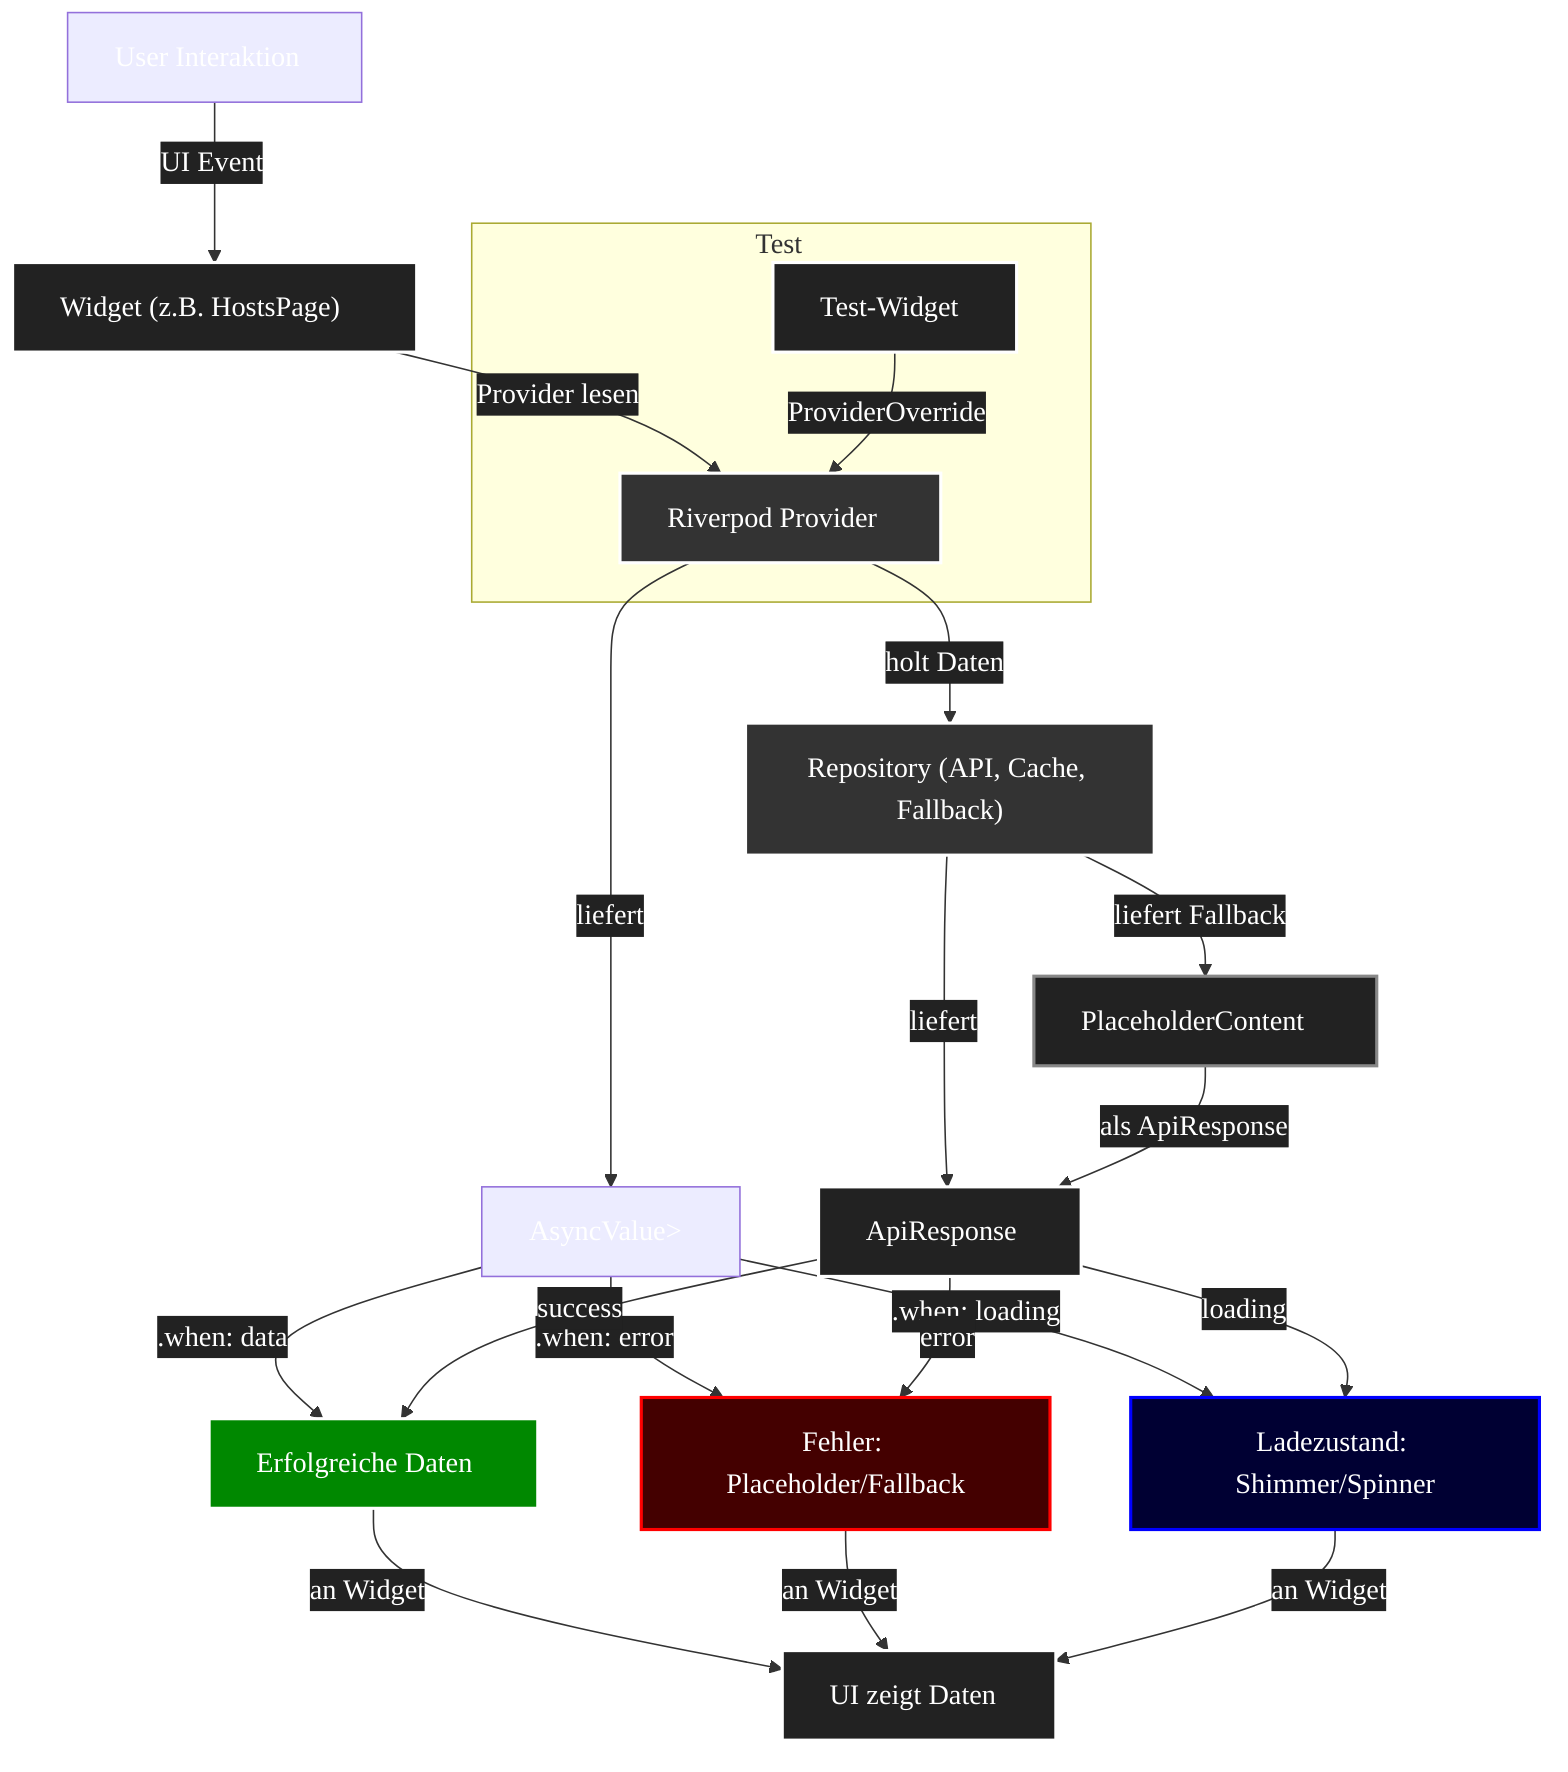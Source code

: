 %%{init: { 'themeVariables': { 'fontSize': '18px', 'fontFamily': 'Inter, Arial, sans-serif', 'fontWeight': 'bold', 'textColor': '#fff', 'nodeTextColor': '#fff', 'edgeLabelBackground':'#222', 'primaryColor': '#222', 'secondaryColor': '#333', 'tertiaryColor': '#444' } } }%%
flowchart TD
    User["User Interaktion"] -->|UI Event| Widget["Widget (z.B. HostsPage)"]
    Widget -->|Provider lesen| Provider["Riverpod Provider"]
    Provider -->|liefert| AsyncValue["AsyncValue<ApiResponse<T>>"]
    AsyncValue -->|.when: loading| Loading["Ladezustand: Shimmer/Spinner"]
    AsyncValue -->|.when: error| Error["Fehler: Placeholder/Fallback"]
    AsyncValue -->|.when: data| Data["Erfolgreiche Daten"]
    Data -->|an Widget| UI["UI zeigt Daten"]
    Error -->|an Widget| UI
    Loading -->|an Widget| UI
    Provider -->|holt Daten| Repository["Repository (API, Cache, Fallback)"]
    Repository -->|liefert| ApiResponse["ApiResponse<T>"]
    ApiResponse -->|success| Data
    ApiResponse -->|error| Error
    ApiResponse -->|loading| Loading
    Repository -->|liefert Fallback| Placeholder["PlaceholderContent"]
    Placeholder -->|als ApiResponse| ApiResponse
    subgraph Test
      TestWidget["Test-Widget"] -->|ProviderOverride| Provider
    end
    style Placeholder fill:#222,stroke:#888,stroke-width:2px
    style Error fill:#400,stroke:#f00,stroke-width:2px
    style Loading fill:#003,stroke:#00f,stroke-width:2px
    style Data fill:#080,stroke:#fff,stroke-width:2px
    style Provider fill:#333,stroke:#fff,stroke-width:2px
    style Repository fill:#333,stroke:#fff,stroke-width:2px
    style ApiResponse fill:#222,stroke:#fff,stroke-width:2px
    style Widget fill:#222,stroke:#fff,stroke-width:2px
    style UI fill:#222,stroke:#fff,stroke-width:2px
    style TestWidget fill:#222,stroke:#fff,stroke-width:2px